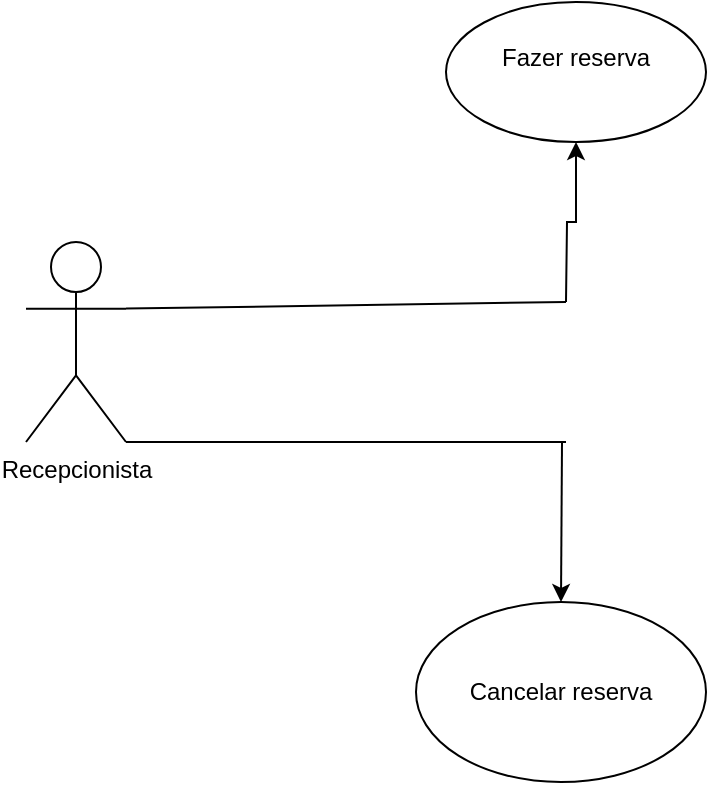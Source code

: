 <mxfile version="26.1.0" pages="3">
  <diagram name="Página-1" id="FC9aavvjiX5Br3IhwFpN">
    <mxGraphModel dx="1050" dy="557" grid="1" gridSize="10" guides="1" tooltips="1" connect="1" arrows="1" fold="1" page="1" pageScale="1" pageWidth="827" pageHeight="1169" math="0" shadow="0">
      <root>
        <mxCell id="0" />
        <mxCell id="1" parent="0" />
        <object label="Recepcionista&lt;div&gt;&lt;br&gt;&lt;/div&gt;" Enfemeira="" id="9g_4Xjy7OieD0AWHxjd8-28">
          <mxCell style="shape=umlActor;verticalLabelPosition=bottom;verticalAlign=top;html=1;outlineConnect=0;align=center;fontFamily=Helvetica;horizontal=1;" vertex="1" parent="1">
            <mxGeometry x="130" y="140" width="50" height="100" as="geometry" />
          </mxCell>
        </object>
        <mxCell id="9g_4Xjy7OieD0AWHxjd8-30" value="Cancelar reserva" style="ellipse;whiteSpace=wrap;html=1;align=center;newEdgeStyle={&quot;edgeStyle&quot;:&quot;entityRelationEdgeStyle&quot;,&quot;startArrow&quot;:&quot;none&quot;,&quot;endArrow&quot;:&quot;none&quot;,&quot;segment&quot;:10,&quot;curved&quot;:1,&quot;sourcePerimeterSpacing&quot;:0,&quot;targetPerimeterSpacing&quot;:0};treeFolding=1;treeMoving=1;" vertex="1" parent="1">
          <mxGeometry x="325" y="320" width="145" height="90" as="geometry" />
        </mxCell>
        <mxCell id="9g_4Xjy7OieD0AWHxjd8-34" value="Fazer reserva&lt;div&gt;&lt;br&gt;&lt;/div&gt;" style="ellipse;whiteSpace=wrap;html=1;align=center;newEdgeStyle={&quot;edgeStyle&quot;:&quot;entityRelationEdgeStyle&quot;,&quot;startArrow&quot;:&quot;none&quot;,&quot;endArrow&quot;:&quot;none&quot;,&quot;segment&quot;:10,&quot;curved&quot;:1,&quot;sourcePerimeterSpacing&quot;:0,&quot;targetPerimeterSpacing&quot;:0};treeFolding=1;treeMoving=1;" vertex="1" parent="1">
          <mxGeometry x="340" y="20" width="130" height="70" as="geometry" />
        </mxCell>
        <mxCell id="9g_4Xjy7OieD0AWHxjd8-47" value="" style="endArrow=none;html=1;rounded=0;exitX=1;exitY=0.333;exitDx=0;exitDy=0;exitPerimeter=0;" edge="1" parent="1" source="9g_4Xjy7OieD0AWHxjd8-28">
          <mxGeometry width="50" height="50" relative="1" as="geometry">
            <mxPoint x="180" y="180" as="sourcePoint" />
            <mxPoint x="400" y="170" as="targetPoint" />
          </mxGeometry>
        </mxCell>
        <mxCell id="9g_4Xjy7OieD0AWHxjd8-49" value="" style="endArrow=none;html=1;rounded=0;exitX=1;exitY=1;exitDx=0;exitDy=0;exitPerimeter=0;" edge="1" parent="1" source="9g_4Xjy7OieD0AWHxjd8-28">
          <mxGeometry width="50" height="50" relative="1" as="geometry">
            <mxPoint x="180" y="260" as="sourcePoint" />
            <mxPoint x="400" y="240" as="targetPoint" />
          </mxGeometry>
        </mxCell>
        <mxCell id="9g_4Xjy7OieD0AWHxjd8-50" value="" style="endArrow=classic;html=1;rounded=0;entryX=0.5;entryY=1;entryDx=0;entryDy=0;edgeStyle=orthogonalEdgeStyle;" edge="1" parent="1" target="9g_4Xjy7OieD0AWHxjd8-34">
          <mxGeometry width="50" height="50" relative="1" as="geometry">
            <mxPoint x="400" y="170" as="sourcePoint" />
            <mxPoint x="439" y="120" as="targetPoint" />
          </mxGeometry>
        </mxCell>
        <mxCell id="9g_4Xjy7OieD0AWHxjd8-51" value="" style="endArrow=classic;html=1;rounded=0;entryX=0.5;entryY=0;entryDx=0;entryDy=0;" edge="1" parent="1" target="9g_4Xjy7OieD0AWHxjd8-30">
          <mxGeometry width="50" height="50" relative="1" as="geometry">
            <mxPoint x="398" y="240" as="sourcePoint" />
            <mxPoint x="440" y="240" as="targetPoint" />
          </mxGeometry>
        </mxCell>
      </root>
    </mxGraphModel>
  </diagram>
  <diagram id="NYZjblYH2i0Ly1t0iGWt" name="Página-2">
    <mxGraphModel dx="1877" dy="1726" grid="1" gridSize="10" guides="1" tooltips="1" connect="1" arrows="1" fold="1" page="1" pageScale="1" pageWidth="827" pageHeight="1169" math="0" shadow="0">
      <root>
        <mxCell id="0" />
        <mxCell id="1" parent="0" />
        <mxCell id="O85wVAxiBsVjjZAfPZGZ-12" value="" style="endArrow=none;html=1;rounded=0;entryX=0;entryY=1;entryDx=0;entryDy=0;exitX=1;exitY=0;exitDx=0;exitDy=0;" parent="1" edge="1">
          <mxGeometry width="50" height="50" relative="1" as="geometry">
            <mxPoint x="230" y="30" as="sourcePoint" />
            <mxPoint x="760" y="30.0" as="targetPoint" />
          </mxGeometry>
        </mxCell>
        <mxCell id="FHtA7DMgvbZIzpPGOTjr-55" style="rounded=0;orthogonalLoop=1;jettySize=auto;html=1;exitX=1;exitY=0.333;exitDx=0;exitDy=0;exitPerimeter=0;entryX=0;entryY=0.5;entryDx=0;entryDy=0;" edge="1" parent="1" source="FHtA7DMgvbZIzpPGOTjr-2" target="FHtA7DMgvbZIzpPGOTjr-20">
          <mxGeometry relative="1" as="geometry" />
        </mxCell>
        <mxCell id="FHtA7DMgvbZIzpPGOTjr-56" style="rounded=0;orthogonalLoop=1;jettySize=auto;html=1;exitX=1;exitY=0.333;exitDx=0;exitDy=0;exitPerimeter=0;entryX=0;entryY=0.5;entryDx=0;entryDy=0;" edge="1" parent="1" source="FHtA7DMgvbZIzpPGOTjr-2" target="FHtA7DMgvbZIzpPGOTjr-37">
          <mxGeometry relative="1" as="geometry" />
        </mxCell>
        <mxCell id="FHtA7DMgvbZIzpPGOTjr-57" style="rounded=0;orthogonalLoop=1;jettySize=auto;html=1;exitX=1;exitY=0.333;exitDx=0;exitDy=0;exitPerimeter=0;entryX=0;entryY=0.5;entryDx=0;entryDy=0;" edge="1" parent="1" source="FHtA7DMgvbZIzpPGOTjr-2" target="FHtA7DMgvbZIzpPGOTjr-41">
          <mxGeometry relative="1" as="geometry" />
        </mxCell>
        <mxCell id="FHtA7DMgvbZIzpPGOTjr-58" style="rounded=0;orthogonalLoop=1;jettySize=auto;html=1;exitX=1;exitY=0.333;exitDx=0;exitDy=0;exitPerimeter=0;entryX=0;entryY=0.5;entryDx=0;entryDy=0;" edge="1" parent="1" source="FHtA7DMgvbZIzpPGOTjr-2" target="FHtA7DMgvbZIzpPGOTjr-40">
          <mxGeometry relative="1" as="geometry" />
        </mxCell>
        <mxCell id="FHtA7DMgvbZIzpPGOTjr-2" value="Cliente&lt;div&gt;&lt;br&gt;&lt;/div&gt;" style="shape=umlActor;verticalLabelPosition=bottom;verticalAlign=top;html=1;outlineConnect=0;" vertex="1" parent="1">
          <mxGeometry x="190" y="230" width="30" height="60" as="geometry" />
        </mxCell>
        <mxCell id="FHtA7DMgvbZIzpPGOTjr-59" style="rounded=0;orthogonalLoop=1;jettySize=auto;html=1;exitX=1;exitY=0.333;exitDx=0;exitDy=0;exitPerimeter=0;entryX=0;entryY=0.5;entryDx=0;entryDy=0;" edge="1" parent="1" source="FHtA7DMgvbZIzpPGOTjr-3" target="FHtA7DMgvbZIzpPGOTjr-39">
          <mxGeometry relative="1" as="geometry" />
        </mxCell>
        <mxCell id="FHtA7DMgvbZIzpPGOTjr-60" style="rounded=0;orthogonalLoop=1;jettySize=auto;html=1;exitX=1;exitY=0.333;exitDx=0;exitDy=0;exitPerimeter=0;entryX=0;entryY=0.5;entryDx=0;entryDy=0;" edge="1" parent="1" source="FHtA7DMgvbZIzpPGOTjr-3" target="FHtA7DMgvbZIzpPGOTjr-38">
          <mxGeometry relative="1" as="geometry" />
        </mxCell>
        <mxCell id="FHtA7DMgvbZIzpPGOTjr-3" value="Técnico" style="shape=umlActor;verticalLabelPosition=bottom;verticalAlign=top;html=1;outlineConnect=0;" vertex="1" parent="1">
          <mxGeometry x="190" y="440" width="30" height="60" as="geometry" />
        </mxCell>
        <mxCell id="FHtA7DMgvbZIzpPGOTjr-61" style="rounded=0;orthogonalLoop=1;jettySize=auto;html=1;entryX=1;entryY=0.5;entryDx=0;entryDy=0;" edge="1" parent="1" target="FHtA7DMgvbZIzpPGOTjr-20">
          <mxGeometry relative="1" as="geometry">
            <mxPoint x="710" y="300" as="sourcePoint" />
          </mxGeometry>
        </mxCell>
        <mxCell id="FHtA7DMgvbZIzpPGOTjr-62" style="rounded=0;orthogonalLoop=1;jettySize=auto;html=1;entryX=1;entryY=0.5;entryDx=0;entryDy=0;" edge="1" parent="1" target="FHtA7DMgvbZIzpPGOTjr-37">
          <mxGeometry relative="1" as="geometry">
            <mxPoint x="690" y="310" as="sourcePoint" />
          </mxGeometry>
        </mxCell>
        <mxCell id="FHtA7DMgvbZIzpPGOTjr-63" style="rounded=0;orthogonalLoop=1;jettySize=auto;html=1;entryX=1;entryY=0.5;entryDx=0;entryDy=0;" edge="1" parent="1" target="FHtA7DMgvbZIzpPGOTjr-41">
          <mxGeometry relative="1" as="geometry">
            <mxPoint x="690" y="330" as="sourcePoint" />
          </mxGeometry>
        </mxCell>
        <mxCell id="FHtA7DMgvbZIzpPGOTjr-64" style="rounded=0;orthogonalLoop=1;jettySize=auto;html=1;entryX=1;entryY=0.5;entryDx=0;entryDy=0;" edge="1" parent="1" target="FHtA7DMgvbZIzpPGOTjr-40">
          <mxGeometry relative="1" as="geometry">
            <mxPoint x="690" y="350" as="sourcePoint" />
          </mxGeometry>
        </mxCell>
        <mxCell id="FHtA7DMgvbZIzpPGOTjr-65" style="rounded=0;orthogonalLoop=1;jettySize=auto;html=1;entryX=1;entryY=0.5;entryDx=0;entryDy=0;" edge="1" parent="1" target="FHtA7DMgvbZIzpPGOTjr-39">
          <mxGeometry relative="1" as="geometry">
            <mxPoint x="690" y="370" as="sourcePoint" />
          </mxGeometry>
        </mxCell>
        <mxCell id="FHtA7DMgvbZIzpPGOTjr-66" style="rounded=0;orthogonalLoop=1;jettySize=auto;html=1;entryX=1;entryY=0.5;entryDx=0;entryDy=0;" edge="1" parent="1" target="FHtA7DMgvbZIzpPGOTjr-38">
          <mxGeometry relative="1" as="geometry">
            <mxPoint x="700" y="390" as="sourcePoint" />
          </mxGeometry>
        </mxCell>
        <mxCell id="FHtA7DMgvbZIzpPGOTjr-10" value="Banco&lt;div&gt;&lt;br&gt;&lt;/div&gt;" style="shape=umlActor;verticalLabelPosition=bottom;verticalAlign=top;html=1;outlineConnect=0;" vertex="1" parent="1">
          <mxGeometry x="710" y="320" width="30" height="60" as="geometry" />
        </mxCell>
        <mxCell id="FHtA7DMgvbZIzpPGOTjr-11" value="" style="endArrow=none;html=1;rounded=0;" edge="1" parent="1">
          <mxGeometry width="50" height="50" relative="1" as="geometry">
            <mxPoint x="320" y="540" as="sourcePoint" />
            <mxPoint x="320" y="80" as="targetPoint" />
          </mxGeometry>
        </mxCell>
        <mxCell id="FHtA7DMgvbZIzpPGOTjr-12" value="" style="endArrow=none;html=1;rounded=0;" edge="1" parent="1">
          <mxGeometry width="50" height="50" relative="1" as="geometry">
            <mxPoint x="640" y="540" as="sourcePoint" />
            <mxPoint x="640" y="80" as="targetPoint" />
          </mxGeometry>
        </mxCell>
        <mxCell id="FHtA7DMgvbZIzpPGOTjr-13" value="" style="endArrow=none;html=1;rounded=0;" edge="1" parent="1">
          <mxGeometry width="50" height="50" relative="1" as="geometry">
            <mxPoint x="640" y="80" as="sourcePoint" />
            <mxPoint x="320" y="80" as="targetPoint" />
          </mxGeometry>
        </mxCell>
        <mxCell id="FHtA7DMgvbZIzpPGOTjr-14" value="" style="endArrow=none;html=1;rounded=0;" edge="1" parent="1">
          <mxGeometry width="50" height="50" relative="1" as="geometry">
            <mxPoint x="640" y="540" as="sourcePoint" />
            <mxPoint x="320" y="540" as="targetPoint" />
          </mxGeometry>
        </mxCell>
        <mxCell id="FHtA7DMgvbZIzpPGOTjr-15" value="Sistema de caixa Eletrônico" style="text;html=1;align=center;verticalAlign=middle;whiteSpace=wrap;rounded=0;" vertex="1" parent="1">
          <mxGeometry x="370" y="90" width="200" height="30" as="geometry" />
        </mxCell>
        <mxCell id="FHtA7DMgvbZIzpPGOTjr-20" value="&lt;div style=&quot;line-height: 240%;&quot;&gt;Checar saldo&lt;div&gt;&lt;/div&gt;&lt;/div&gt;" style="ellipse;whiteSpace=wrap;html=1;verticalAlign=middle;align=center;" vertex="1" parent="1">
          <mxGeometry x="420" y="150" width="96" height="40" as="geometry" />
        </mxCell>
        <mxCell id="FHtA7DMgvbZIzpPGOTjr-27" value="" style="ellipse;whiteSpace=wrap;html=1;verticalAlign=top;" vertex="1" parent="1">
          <mxGeometry x="-40" y="-50" width="87.5" height="50" as="geometry" />
        </mxCell>
        <mxCell id="FHtA7DMgvbZIzpPGOTjr-37" value="&lt;div style=&quot;line-height: 240%;&quot;&gt;Depositar&lt;div&gt;&lt;/div&gt;&lt;/div&gt;" style="ellipse;whiteSpace=wrap;html=1;verticalAlign=middle;align=center;" vertex="1" parent="1">
          <mxGeometry x="420" y="210" width="96" height="40" as="geometry" />
        </mxCell>
        <mxCell id="FHtA7DMgvbZIzpPGOTjr-38" value="&lt;div style=&quot;line-height: 240%;&quot;&gt;Reparo&lt;div&gt;&lt;/div&gt;&lt;/div&gt;" style="ellipse;whiteSpace=wrap;html=1;verticalAlign=middle;align=center;" vertex="1" parent="1">
          <mxGeometry x="422" y="470" width="96" height="40" as="geometry" />
        </mxCell>
        <mxCell id="FHtA7DMgvbZIzpPGOTjr-39" value="&lt;div style=&quot;line-height: 240%;&quot;&gt;Manutenção&lt;div&gt;&lt;/div&gt;&lt;/div&gt;" style="ellipse;whiteSpace=wrap;html=1;verticalAlign=middle;align=center;" vertex="1" parent="1">
          <mxGeometry x="422" y="410" width="96" height="40" as="geometry" />
        </mxCell>
        <mxCell id="FHtA7DMgvbZIzpPGOTjr-40" value="&lt;div style=&quot;line-height: 240%;&quot;&gt;Transferir&lt;div&gt;&lt;/div&gt;&lt;/div&gt;" style="ellipse;whiteSpace=wrap;html=1;verticalAlign=middle;align=center;" vertex="1" parent="1">
          <mxGeometry x="422" y="330" width="96" height="40" as="geometry" />
        </mxCell>
        <mxCell id="FHtA7DMgvbZIzpPGOTjr-41" value="&lt;div style=&quot;line-height: 240%;&quot;&gt;Sacar&lt;div&gt;&lt;/div&gt;&lt;/div&gt;" style="ellipse;whiteSpace=wrap;html=1;verticalAlign=middle;align=center;" vertex="1" parent="1">
          <mxGeometry x="420" y="270" width="96" height="40" as="geometry" />
        </mxCell>
      </root>
    </mxGraphModel>
  </diagram>
  <diagram id="M7m9DHYx0pOxq-YH2T-d" name="Página-3">
    <mxGraphModel dx="1050" dy="1726" grid="1" gridSize="10" guides="1" tooltips="1" connect="1" arrows="1" fold="1" page="1" pageScale="1" pageWidth="827" pageHeight="1169" math="0" shadow="0">
      <root>
        <mxCell id="0" />
        <mxCell id="1" parent="0" />
        <mxCell id="TjId-6zyyng9p9k0LfIp-7" value="" style="rounded=1;whiteSpace=wrap;html=1;rotation=-90;" vertex="1" parent="1">
          <mxGeometry x="67.5" y="100" width="672.5" height="240" as="geometry" />
        </mxCell>
        <mxCell id="TjId-6zyyng9p9k0LfIp-6" value="" style="shape=process;whiteSpace=wrap;html=1;backgroundOutline=1;" vertex="1" parent="1">
          <mxGeometry x="340" y="-10" height="480" as="geometry" />
        </mxCell>
        <mxCell id="TjId-6zyyng9p9k0LfIp-1" style="rounded=0;orthogonalLoop=1;jettySize=auto;html=1;exitX=1;exitY=0.333;exitDx=0;exitDy=0;exitPerimeter=0;entryX=0;entryY=0.5;entryDx=0;entryDy=0;" edge="1" parent="1" source="jJfzIsjDOS3QYkp7RO0Y-1" target="jJfzIsjDOS3QYkp7RO0Y-6">
          <mxGeometry relative="1" as="geometry" />
        </mxCell>
        <mxCell id="TjId-6zyyng9p9k0LfIp-2" style="rounded=0;orthogonalLoop=1;jettySize=auto;html=1;exitX=1;exitY=0.333;exitDx=0;exitDy=0;exitPerimeter=0;entryX=0;entryY=0.5;entryDx=0;entryDy=0;" edge="1" parent="1" source="jJfzIsjDOS3QYkp7RO0Y-1" target="jJfzIsjDOS3QYkp7RO0Y-8">
          <mxGeometry relative="1" as="geometry" />
        </mxCell>
        <mxCell id="TjId-6zyyng9p9k0LfIp-3" style="rounded=0;orthogonalLoop=1;jettySize=auto;html=1;exitX=1;exitY=0.333;exitDx=0;exitDy=0;exitPerimeter=0;entryX=0;entryY=0.5;entryDx=0;entryDy=0;" edge="1" parent="1" source="jJfzIsjDOS3QYkp7RO0Y-1" target="jJfzIsjDOS3QYkp7RO0Y-10">
          <mxGeometry relative="1" as="geometry" />
        </mxCell>
        <mxCell id="jJfzIsjDOS3QYkp7RO0Y-1" value="Cliente" style="shape=umlActor;verticalLabelPosition=bottom;verticalAlign=top;html=1;outlineConnect=0;" vertex="1" parent="1">
          <mxGeometry x="160" y="120" width="30" height="60" as="geometry" />
        </mxCell>
        <mxCell id="Fl1rA1SWg9BzIAngzlAs-2" value="" style="rounded=0;orthogonalLoop=1;jettySize=auto;html=1;exitX=0;exitY=0.333;exitDx=0;exitDy=0;exitPerimeter=0;" edge="1" parent="1" source="jJfzIsjDOS3QYkp7RO0Y-4" target="Fl1rA1SWg9BzIAngzlAs-1">
          <mxGeometry relative="1" as="geometry">
            <mxPoint x="690" y="140" as="sourcePoint" />
          </mxGeometry>
        </mxCell>
        <mxCell id="Fl1rA1SWg9BzIAngzlAs-4" value="" style="rounded=0;orthogonalLoop=1;jettySize=auto;html=1;exitX=0;exitY=0.333;exitDx=0;exitDy=0;exitPerimeter=0;" edge="1" parent="1" source="jJfzIsjDOS3QYkp7RO0Y-4" target="Fl1rA1SWg9BzIAngzlAs-3">
          <mxGeometry relative="1" as="geometry">
            <mxPoint x="690" y="110" as="sourcePoint" />
          </mxGeometry>
        </mxCell>
        <mxCell id="TjId-6zyyng9p9k0LfIp-16" value="" style="rounded=0;orthogonalLoop=1;jettySize=auto;html=1;exitX=0;exitY=0.333;exitDx=0;exitDy=0;exitPerimeter=0;" edge="1" parent="1" source="jJfzIsjDOS3QYkp7RO0Y-4" target="TjId-6zyyng9p9k0LfIp-15">
          <mxGeometry relative="1" as="geometry" />
        </mxCell>
        <mxCell id="jJfzIsjDOS3QYkp7RO0Y-4" value="Recepcionista" style="shape=umlActor;verticalLabelPosition=bottom;verticalAlign=top;html=1;outlineConnect=0;shadow=1;" vertex="1" parent="1">
          <mxGeometry x="590" y="120" width="30" height="60" as="geometry" />
        </mxCell>
        <mxCell id="jJfzIsjDOS3QYkp7RO0Y-6" value="Realizar Reserva" style="ellipse;whiteSpace=wrap;html=1;verticalAlign=top;" vertex="1" parent="1">
          <mxGeometry x="363.75" y="-30" width="80" height="50" as="geometry" />
        </mxCell>
        <mxCell id="jJfzIsjDOS3QYkp7RO0Y-8" value="Consultar Reserva" style="ellipse;whiteSpace=wrap;html=1;verticalAlign=top;" vertex="1" parent="1">
          <mxGeometry x="362.5" y="40" width="80" height="50" as="geometry" />
        </mxCell>
        <mxCell id="jJfzIsjDOS3QYkp7RO0Y-10" value="Cancelar Reserva" style="ellipse;whiteSpace=wrap;html=1;verticalAlign=top;" vertex="1" parent="1">
          <mxGeometry x="362.5" y="120" width="80" height="50" as="geometry" />
        </mxCell>
        <mxCell id="Fl1rA1SWg9BzIAngzlAs-1" value="&lt;font style=&quot;font-size: 10px;&quot;&gt;Gerenciar formas de pagamento&lt;/font&gt;" style="ellipse;whiteSpace=wrap;html=1;verticalAlign=top;shadow=1;" vertex="1" parent="1">
          <mxGeometry x="348.76" y="350" width="110" height="50" as="geometry" />
        </mxCell>
        <mxCell id="Fl1rA1SWg9BzIAngzlAs-3" value="Gerenciar Reserva" style="ellipse;whiteSpace=wrap;html=1;verticalAlign=top;shadow=1;" vertex="1" parent="1">
          <mxGeometry x="358.75" y="280" width="87.5" height="50" as="geometry" />
        </mxCell>
        <mxCell id="TjId-6zyyng9p9k0LfIp-9" value="" style="rounded=0;whiteSpace=wrap;html=1;" vertex="1" parent="1">
          <mxGeometry x="303.13" y="-110" width="201.25" height="40" as="geometry" />
        </mxCell>
        <mxCell id="TjId-6zyyng9p9k0LfIp-10" value="" style="ellipse;whiteSpace=wrap;html=1;aspect=fixed;" vertex="1" parent="1">
          <mxGeometry x="392.5" y="-100" width="20" height="20" as="geometry" />
        </mxCell>
        <mxCell id="TjId-6zyyng9p9k0LfIp-11" value="" style="ellipse;whiteSpace=wrap;html=1;aspect=fixed;" vertex="1" parent="1">
          <mxGeometry x="387.5" y="510" width="30" height="30" as="geometry" />
        </mxCell>
        <mxCell id="TjId-6zyyng9p9k0LfIp-12" value="" style="endArrow=none;html=1;rounded=0;entryX=0.083;entryY=0.99;entryDx=0;entryDy=0;entryPerimeter=0;exitX=0.08;exitY=0.007;exitDx=0;exitDy=0;exitPerimeter=0;" edge="1" parent="1" source="TjId-6zyyng9p9k0LfIp-7" target="TjId-6zyyng9p9k0LfIp-7">
          <mxGeometry width="50" height="50" relative="1" as="geometry">
            <mxPoint x="290" y="456" as="sourcePoint" />
            <mxPoint x="440" y="200" as="targetPoint" />
          </mxGeometry>
        </mxCell>
        <mxCell id="TjId-6zyyng9p9k0LfIp-14" style="edgeStyle=orthogonalEdgeStyle;rounded=0;orthogonalLoop=1;jettySize=auto;html=1;exitX=0.5;exitY=1;exitDx=0;exitDy=0;" edge="1" parent="1" source="TjId-6zyyng9p9k0LfIp-11" target="TjId-6zyyng9p9k0LfIp-11">
          <mxGeometry relative="1" as="geometry" />
        </mxCell>
        <mxCell id="TjId-6zyyng9p9k0LfIp-15" value="Suporte ao Cliente" style="ellipse;whiteSpace=wrap;html=1;verticalAlign=top;shadow=1;" vertex="1" parent="1">
          <mxGeometry x="362.5" y="205" width="80" height="50" as="geometry" />
        </mxCell>
      </root>
    </mxGraphModel>
  </diagram>
</mxfile>
